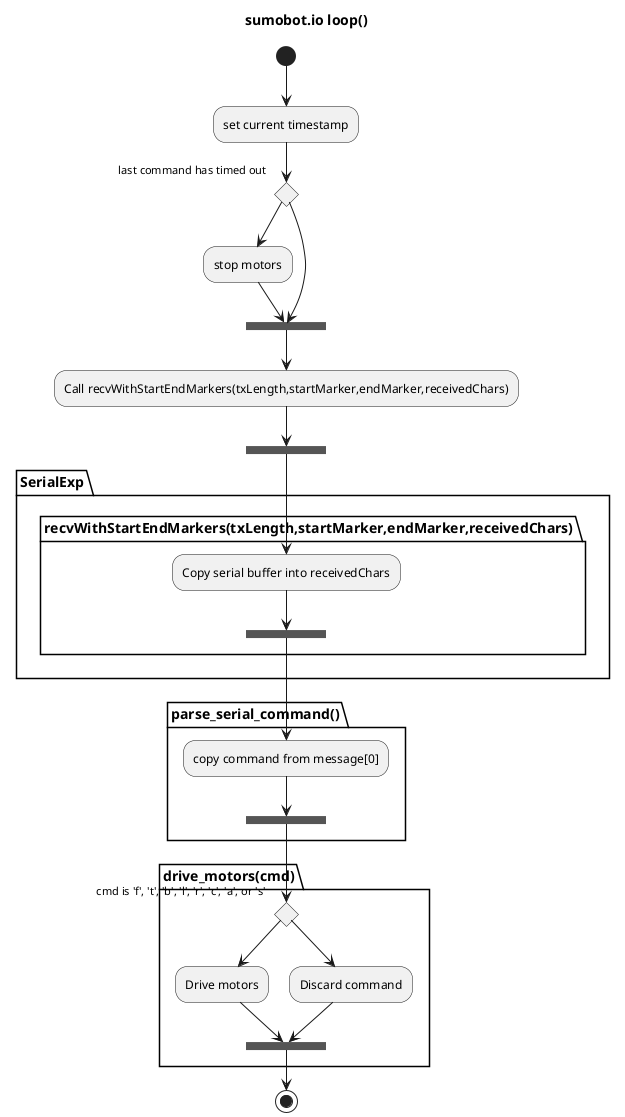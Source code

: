 @startuml
title sumobot.io loop()

(*) --> set current timestamp
if last command has timed out
    --> stop motors
    --> === S5 ===
else
    --> === S5 ===
endif

 === S5 === --> Call recvWithStartEndMarkers(txLength,startMarker,endMarker,receivedChars)
 --> === S8 ===


partition SerialExp {

    partition recvWithStartEndMarkers(txLength,startMarker,endMarker,receivedChars) {
            === S8 === --> Copy serial buffer into receivedChars
            --> === S9 ===
    }
}

partition parse_serial_command() {
    === S9 === --> copy command from message[0]
    --> === S10 ===
}

partition drive_motors(cmd) {
        if cmd is 'f', 't', 'b', 'l', 'r', 'c', 'a', or 's' then
            --> Drive motors
            --> === S11 ===

        else
            --> Discard command
            --> === S11 ===
        endif
}
=== S11 === --> (*)

@enduml